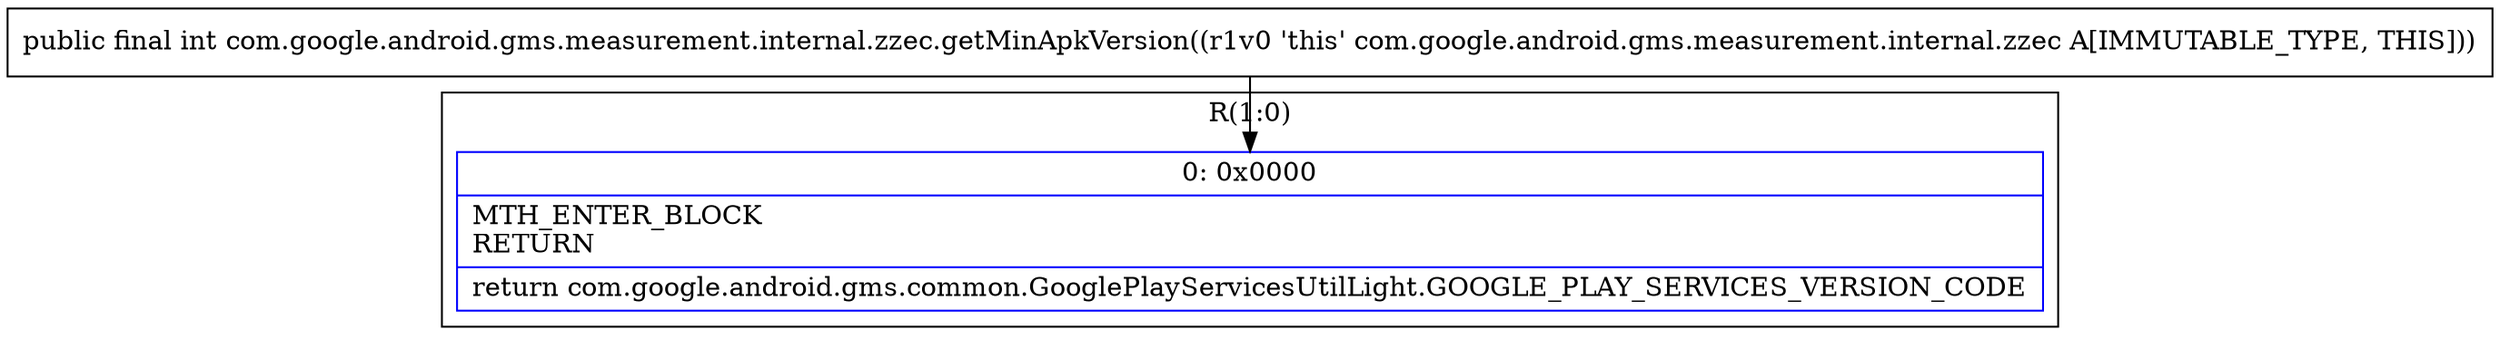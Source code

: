 digraph "CFG forcom.google.android.gms.measurement.internal.zzec.getMinApkVersion()I" {
subgraph cluster_Region_975676976 {
label = "R(1:0)";
node [shape=record,color=blue];
Node_0 [shape=record,label="{0\:\ 0x0000|MTH_ENTER_BLOCK\lRETURN\l|return com.google.android.gms.common.GooglePlayServicesUtilLight.GOOGLE_PLAY_SERVICES_VERSION_CODE\l}"];
}
MethodNode[shape=record,label="{public final int com.google.android.gms.measurement.internal.zzec.getMinApkVersion((r1v0 'this' com.google.android.gms.measurement.internal.zzec A[IMMUTABLE_TYPE, THIS])) }"];
MethodNode -> Node_0;
}

